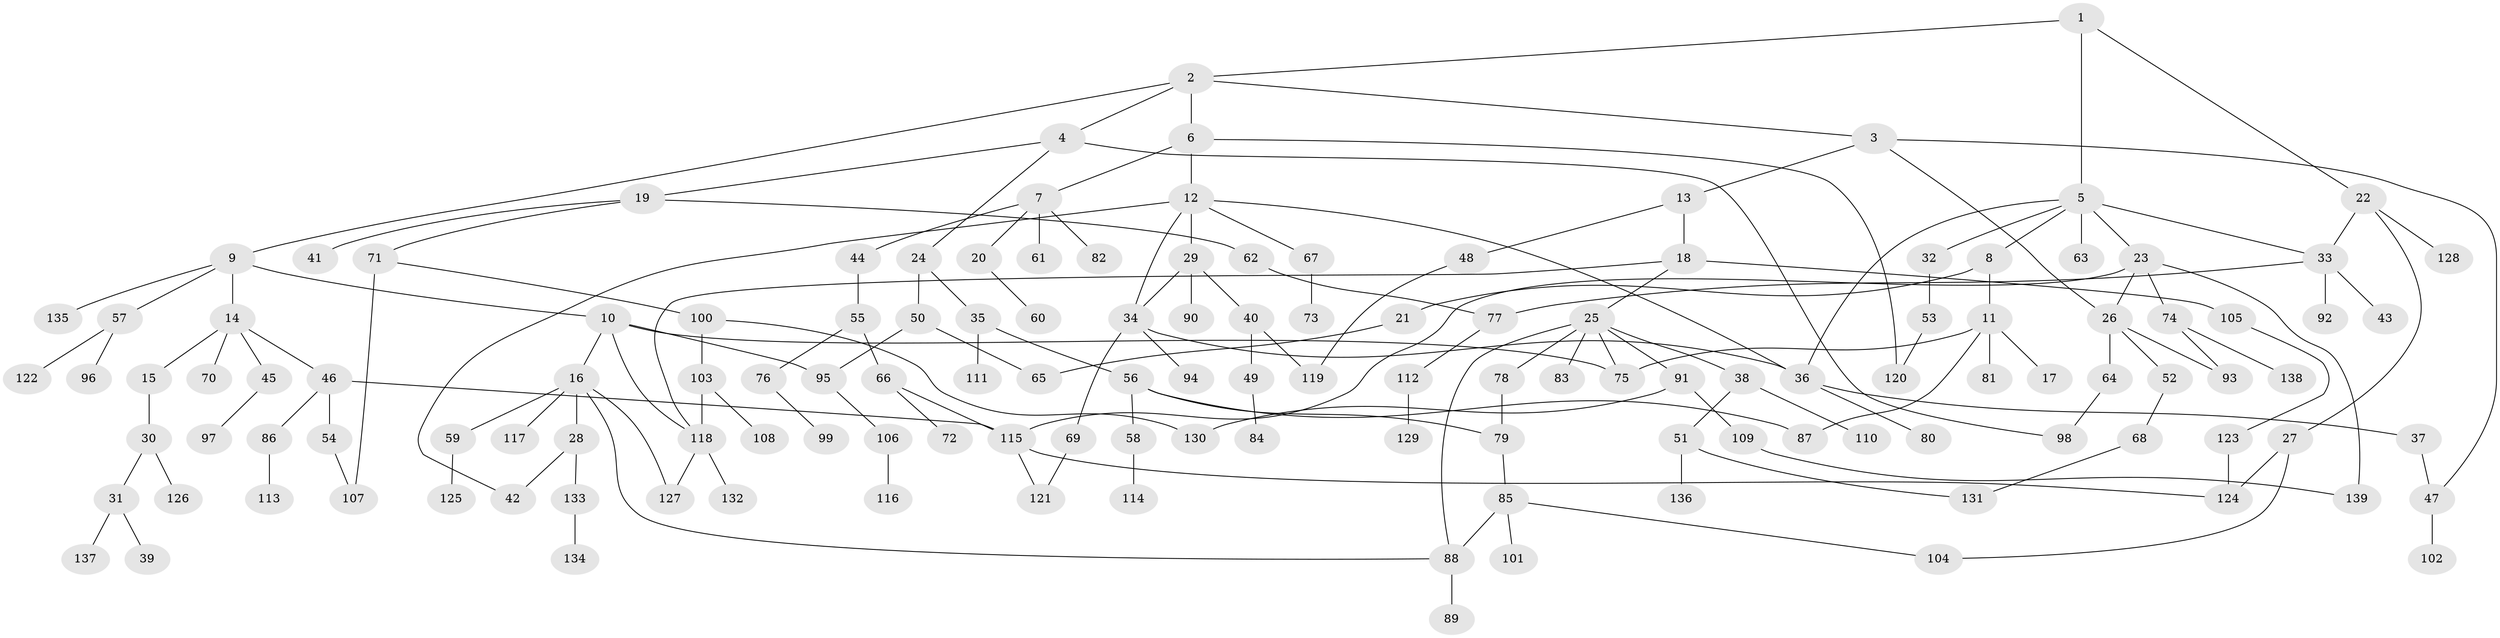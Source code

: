// Generated by graph-tools (version 1.1) at 2025/13/03/09/25 04:13:35]
// undirected, 139 vertices, 171 edges
graph export_dot {
graph [start="1"]
  node [color=gray90,style=filled];
  1;
  2;
  3;
  4;
  5;
  6;
  7;
  8;
  9;
  10;
  11;
  12;
  13;
  14;
  15;
  16;
  17;
  18;
  19;
  20;
  21;
  22;
  23;
  24;
  25;
  26;
  27;
  28;
  29;
  30;
  31;
  32;
  33;
  34;
  35;
  36;
  37;
  38;
  39;
  40;
  41;
  42;
  43;
  44;
  45;
  46;
  47;
  48;
  49;
  50;
  51;
  52;
  53;
  54;
  55;
  56;
  57;
  58;
  59;
  60;
  61;
  62;
  63;
  64;
  65;
  66;
  67;
  68;
  69;
  70;
  71;
  72;
  73;
  74;
  75;
  76;
  77;
  78;
  79;
  80;
  81;
  82;
  83;
  84;
  85;
  86;
  87;
  88;
  89;
  90;
  91;
  92;
  93;
  94;
  95;
  96;
  97;
  98;
  99;
  100;
  101;
  102;
  103;
  104;
  105;
  106;
  107;
  108;
  109;
  110;
  111;
  112;
  113;
  114;
  115;
  116;
  117;
  118;
  119;
  120;
  121;
  122;
  123;
  124;
  125;
  126;
  127;
  128;
  129;
  130;
  131;
  132;
  133;
  134;
  135;
  136;
  137;
  138;
  139;
  1 -- 2;
  1 -- 5;
  1 -- 22;
  2 -- 3;
  2 -- 4;
  2 -- 6;
  2 -- 9;
  3 -- 13;
  3 -- 47;
  3 -- 26;
  4 -- 19;
  4 -- 24;
  4 -- 98;
  5 -- 8;
  5 -- 23;
  5 -- 32;
  5 -- 33;
  5 -- 63;
  5 -- 36;
  6 -- 7;
  6 -- 12;
  6 -- 120;
  7 -- 20;
  7 -- 44;
  7 -- 61;
  7 -- 82;
  8 -- 11;
  8 -- 21;
  9 -- 10;
  9 -- 14;
  9 -- 57;
  9 -- 135;
  10 -- 16;
  10 -- 95;
  10 -- 75;
  10 -- 118;
  11 -- 17;
  11 -- 81;
  11 -- 75;
  11 -- 87;
  12 -- 29;
  12 -- 34;
  12 -- 36;
  12 -- 42;
  12 -- 67;
  13 -- 18;
  13 -- 48;
  14 -- 15;
  14 -- 45;
  14 -- 46;
  14 -- 70;
  15 -- 30;
  16 -- 28;
  16 -- 59;
  16 -- 117;
  16 -- 127;
  16 -- 88;
  18 -- 25;
  18 -- 105;
  18 -- 118;
  19 -- 41;
  19 -- 62;
  19 -- 71;
  20 -- 60;
  21 -- 65;
  22 -- 27;
  22 -- 128;
  22 -- 33;
  23 -- 26;
  23 -- 74;
  23 -- 139;
  23 -- 115;
  24 -- 35;
  24 -- 50;
  25 -- 38;
  25 -- 75;
  25 -- 78;
  25 -- 83;
  25 -- 91;
  25 -- 88;
  26 -- 52;
  26 -- 64;
  26 -- 93;
  27 -- 104;
  27 -- 124;
  28 -- 133;
  28 -- 42;
  29 -- 40;
  29 -- 90;
  29 -- 34;
  30 -- 31;
  30 -- 126;
  31 -- 39;
  31 -- 137;
  32 -- 53;
  33 -- 43;
  33 -- 77;
  33 -- 92;
  34 -- 69;
  34 -- 94;
  34 -- 36;
  35 -- 56;
  35 -- 111;
  36 -- 37;
  36 -- 80;
  37 -- 47;
  38 -- 51;
  38 -- 110;
  40 -- 49;
  40 -- 119;
  44 -- 55;
  45 -- 97;
  46 -- 54;
  46 -- 86;
  46 -- 115;
  47 -- 102;
  48 -- 119;
  49 -- 84;
  50 -- 65;
  50 -- 95;
  51 -- 131;
  51 -- 136;
  52 -- 68;
  53 -- 120;
  54 -- 107;
  55 -- 66;
  55 -- 76;
  56 -- 58;
  56 -- 87;
  56 -- 79;
  57 -- 96;
  57 -- 122;
  58 -- 114;
  59 -- 125;
  62 -- 77;
  64 -- 98;
  66 -- 72;
  66 -- 115;
  67 -- 73;
  68 -- 131;
  69 -- 121;
  71 -- 100;
  71 -- 107;
  74 -- 93;
  74 -- 138;
  76 -- 99;
  77 -- 112;
  78 -- 79;
  79 -- 85;
  85 -- 88;
  85 -- 101;
  85 -- 104;
  86 -- 113;
  88 -- 89;
  91 -- 109;
  91 -- 130;
  95 -- 106;
  100 -- 103;
  100 -- 130;
  103 -- 108;
  103 -- 118;
  105 -- 123;
  106 -- 116;
  109 -- 139;
  112 -- 129;
  115 -- 121;
  115 -- 124;
  118 -- 132;
  118 -- 127;
  123 -- 124;
  133 -- 134;
}
